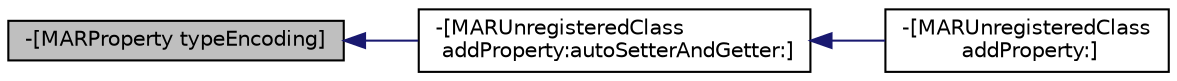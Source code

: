 digraph "-[MARProperty typeEncoding]"
{
  edge [fontname="Helvetica",fontsize="10",labelfontname="Helvetica",labelfontsize="10"];
  node [fontname="Helvetica",fontsize="10",shape=record];
  rankdir="LR";
  Node30 [label="-[MARProperty typeEncoding]",height=0.2,width=0.4,color="black", fillcolor="grey75", style="filled", fontcolor="black"];
  Node30 -> Node31 [dir="back",color="midnightblue",fontsize="10",style="solid",fontname="Helvetica"];
  Node31 [label="-[MARUnregisteredClass\l addProperty:autoSetterAndGetter:]",height=0.2,width=0.4,color="black", fillcolor="white", style="filled",URL="$interface_m_a_r_unregistered_class.html#ae488ab11298cf080a4e69df914a0089f"];
  Node31 -> Node32 [dir="back",color="midnightblue",fontsize="10",style="solid",fontname="Helvetica"];
  Node32 [label="-[MARUnregisteredClass\l addProperty:]",height=0.2,width=0.4,color="black", fillcolor="white", style="filled",URL="$interface_m_a_r_unregistered_class.html#afe38f5df71ee6cdcdf4b890b4d1c5a43"];
}
